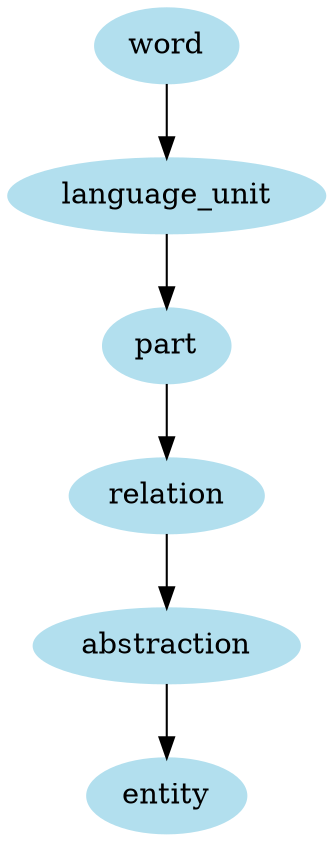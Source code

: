 digraph unix {
	node [color=lightblue2 style=filled]
	size="6,6"
	word -> language_unit
	language_unit -> part
	part -> relation
	relation -> abstraction
	abstraction -> entity
}
